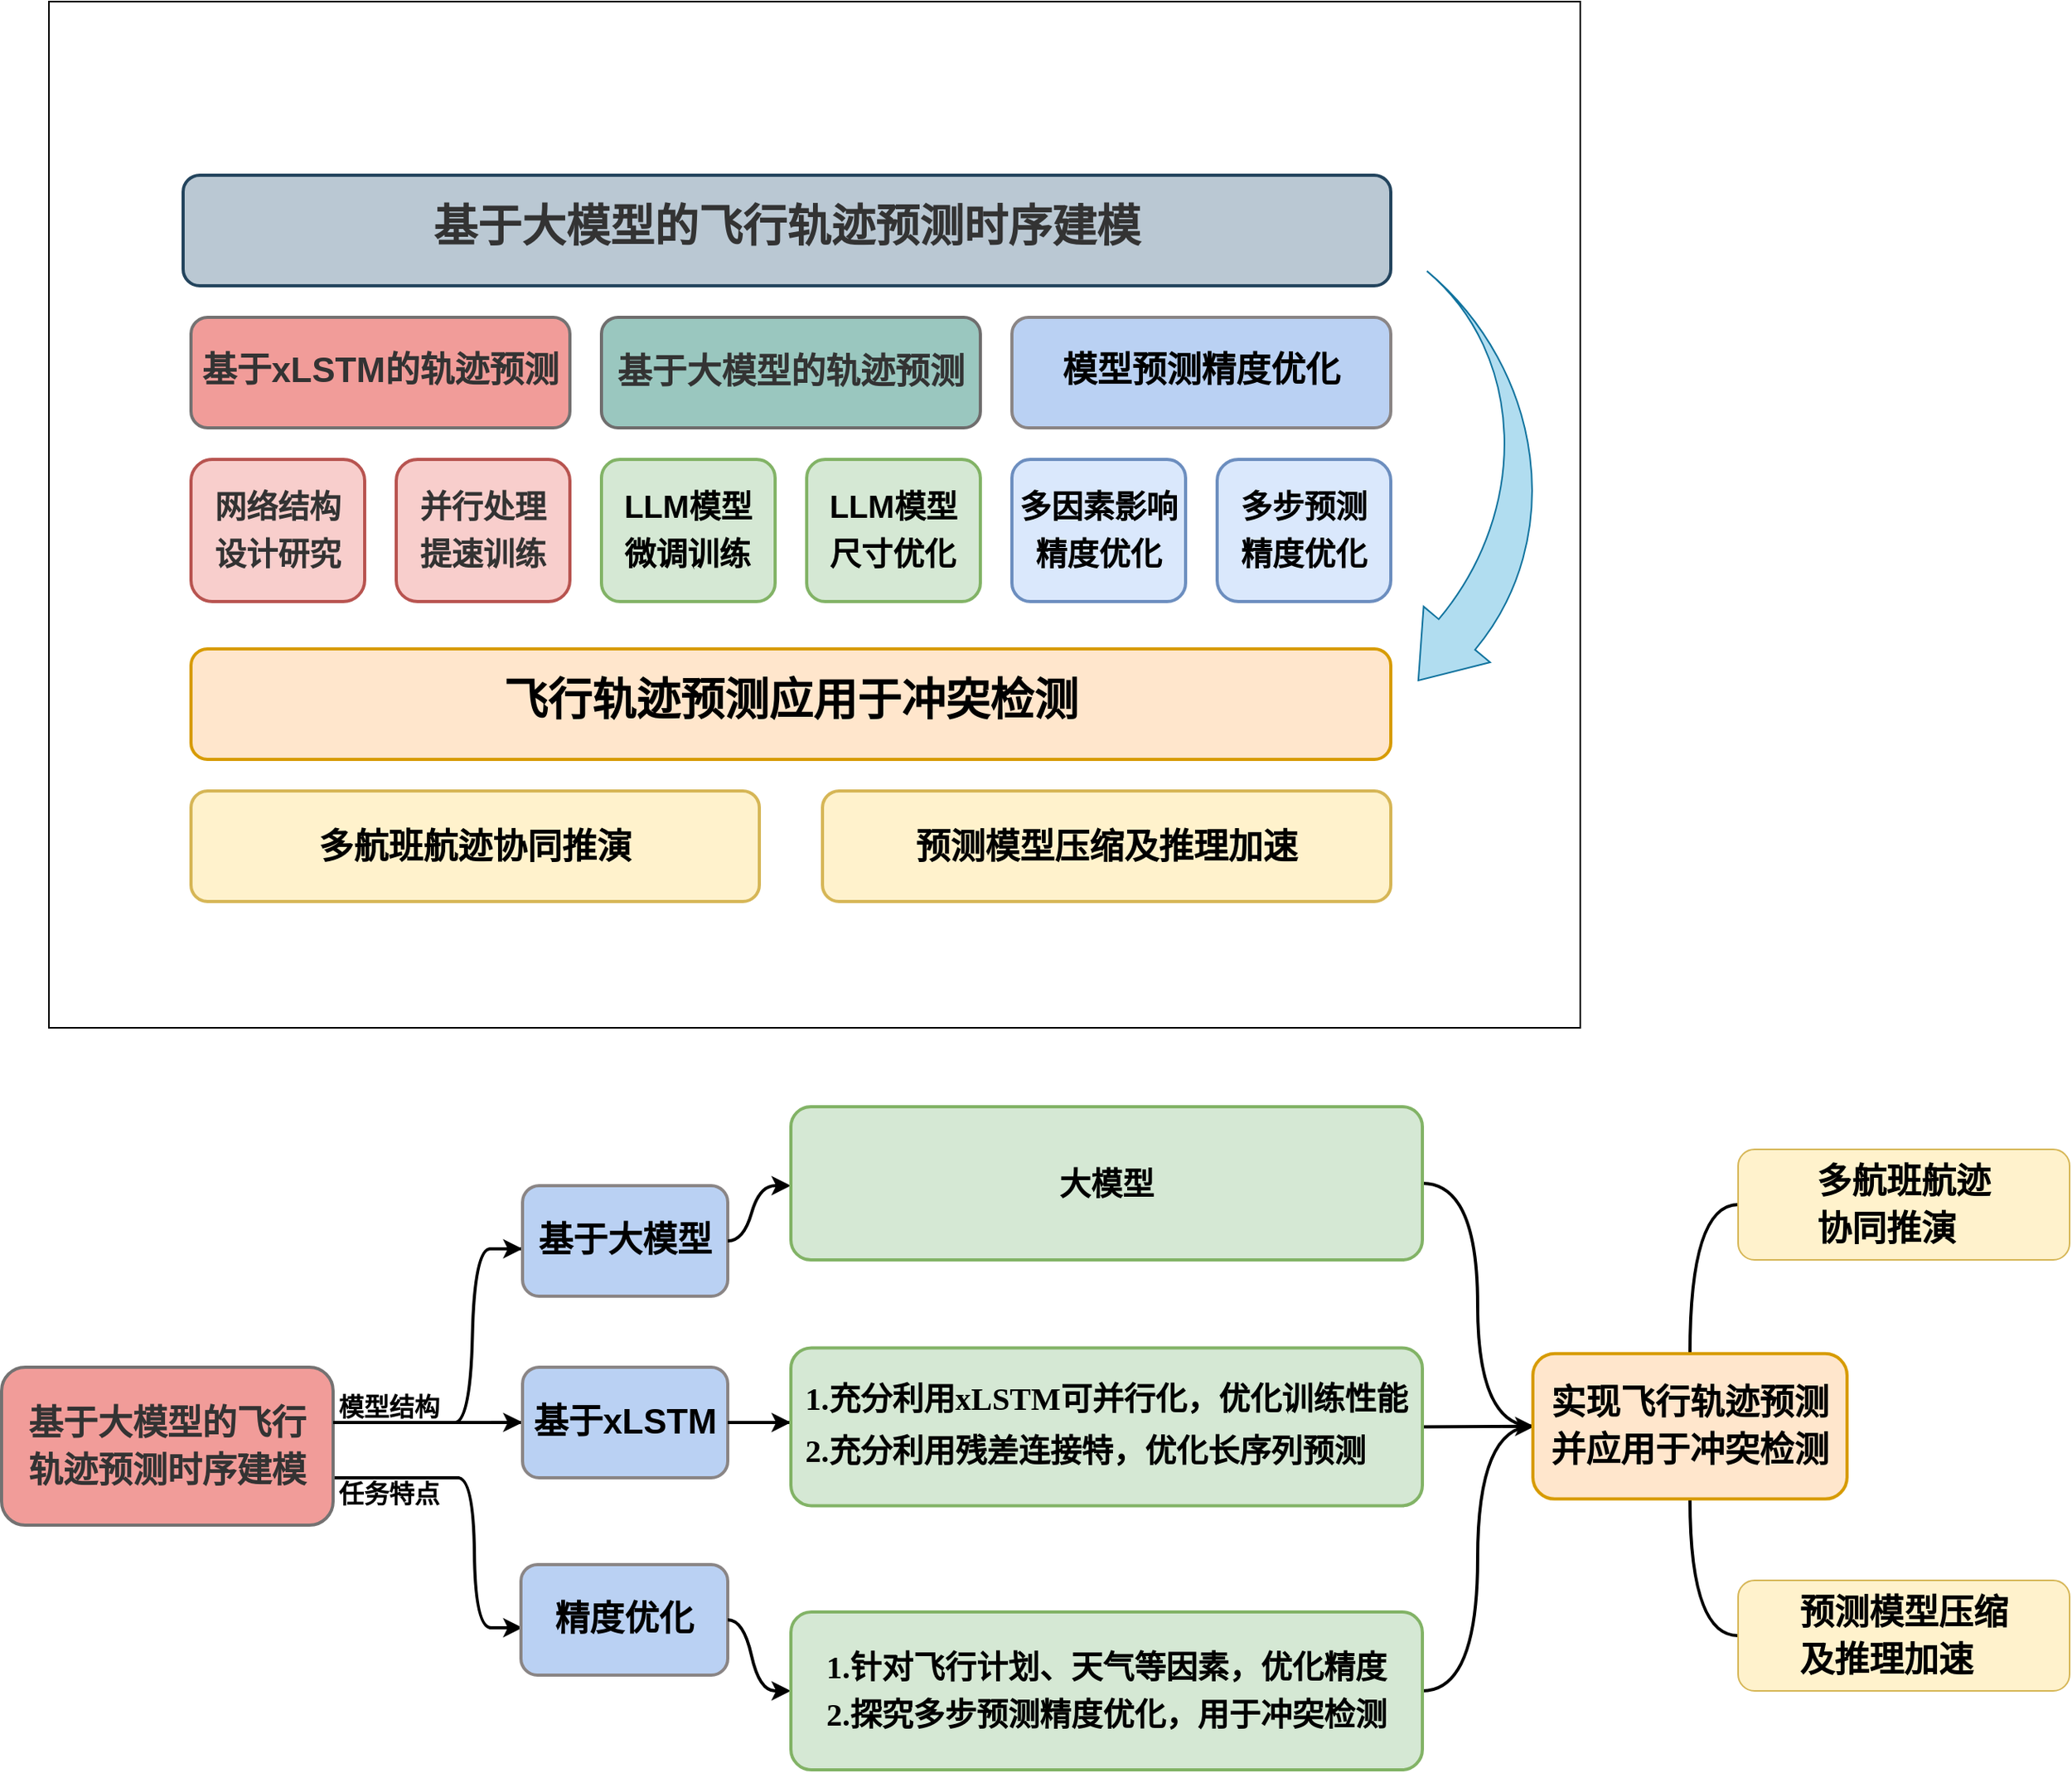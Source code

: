<mxfile version="24.3.1" type="github">
  <diagram name="第 1 页" id="Np5g19sTjuQN8XIxTQIX">
    <mxGraphModel dx="144" dy="81" grid="1" gridSize="10" guides="1" tooltips="1" connect="1" arrows="1" fold="1" page="1" pageScale="1" pageWidth="827" pageHeight="1169" math="0" shadow="0">
      <root>
        <mxCell id="0" />
        <mxCell id="1" parent="0" />
        <mxCell id="xO19QTCpFd1LOzRahllu-107" value="" style="endArrow=classic;html=1;rounded=0;fontFamily=Helvetica;fontSize=12;fontColor=default;strokeWidth=2;" edge="1" parent="1">
          <mxGeometry width="50" height="50" relative="1" as="geometry">
            <mxPoint x="961" y="932.53" as="sourcePoint" />
            <mxPoint x="981" y="932.53" as="targetPoint" />
          </mxGeometry>
        </mxCell>
        <mxCell id="xO19QTCpFd1LOzRahllu-100" value="" style="endArrow=classic;html=1;rounded=0;fontFamily=Helvetica;fontSize=12;fontColor=default;strokeWidth=2;" edge="1" parent="1">
          <mxGeometry width="50" height="50" relative="1" as="geometry">
            <mxPoint x="490" y="930" as="sourcePoint" />
            <mxPoint x="510" y="930" as="targetPoint" />
          </mxGeometry>
        </mxCell>
        <mxCell id="xO19QTCpFd1LOzRahllu-99" value="" style="endArrow=classic;html=1;rounded=0;fontFamily=Helvetica;fontSize=12;fontColor=default;strokeWidth=2;" edge="1" parent="1">
          <mxGeometry width="50" height="50" relative="1" as="geometry">
            <mxPoint x="320" y="1060" as="sourcePoint" />
            <mxPoint x="340" y="1060" as="targetPoint" />
          </mxGeometry>
        </mxCell>
        <mxCell id="xO19QTCpFd1LOzRahllu-98" value="" style="endArrow=classic;html=1;rounded=0;fontFamily=Helvetica;fontSize=12;fontColor=default;strokeWidth=2;" edge="1" parent="1">
          <mxGeometry width="50" height="50" relative="1" as="geometry">
            <mxPoint x="320" y="929.93" as="sourcePoint" />
            <mxPoint x="340" y="929.93" as="targetPoint" />
          </mxGeometry>
        </mxCell>
        <mxCell id="xO19QTCpFd1LOzRahllu-97" value="" style="endArrow=classic;html=1;rounded=0;fontFamily=Helvetica;fontSize=12;fontColor=default;strokeWidth=2;" edge="1" parent="1">
          <mxGeometry width="50" height="50" relative="1" as="geometry">
            <mxPoint x="320" y="820" as="sourcePoint" />
            <mxPoint x="340" y="820" as="targetPoint" />
          </mxGeometry>
        </mxCell>
        <mxCell id="xO19QTCpFd1LOzRahllu-75" value="" style="whiteSpace=wrap;html=1;shape=partialRectangle;top=0;left=0;bottom=1;right=0;points=[[0,1],[1,1]];fillColor=none;align=center;verticalAlign=bottom;routingCenterY=0.5;snapToPoint=1;recursiveResize=0;autosize=1;treeFolding=1;treeMoving=1;newEdgeStyle={&quot;edgeStyle&quot;:&quot;entityRelationEdgeStyle&quot;,&quot;startArrow&quot;:&quot;none&quot;,&quot;endArrow&quot;:&quot;none&quot;,&quot;segment&quot;:10,&quot;curved&quot;:1,&quot;sourcePerimeterSpacing&quot;:0,&quot;targetPerimeterSpacing&quot;:0};strokeWidth=2;" vertex="1" parent="1">
          <mxGeometry x="320" y="1020" width="60" height="40" as="geometry" />
        </mxCell>
        <mxCell id="xO19QTCpFd1LOzRahllu-78" value="" style="line;strokeWidth=2;html=1;perimeter=backbonePerimeter;points=[];outlineConnect=0;" vertex="1" parent="1">
          <mxGeometry x="220" y="960" width="80" height="10" as="geometry" />
        </mxCell>
        <mxCell id="xO19QTCpFd1LOzRahllu-28" value="" style="verticalLabelPosition=bottom;verticalAlign=top;html=1;shape=mxgraph.basic.rect;fillColor2=none;strokeWidth=1;size=20;indent=5;" vertex="1" parent="1">
          <mxGeometry x="40" y="30" width="970" height="650" as="geometry" />
        </mxCell>
        <mxCell id="xO19QTCpFd1LOzRahllu-1" value="&lt;div style=&quot;font-size: medium; text-align: start;&quot; data-hash=&quot;a9165d3e51a215f3cddf8d5b3a274f44&quot; data-version=&quot;3.0.0&quot;&gt;&lt;/div&gt;&lt;div style=&quot;text-align: start;&quot; class=&quot;document&quot;&gt;&lt;div style=&quot;&quot; class=&quot;section&quot;&gt;&lt;p style=&quot;margin: 0pt; text-align: justify; line-height: 22pt;&quot; class=&quot;paragraph text-align-type-justify&quot;&gt;&lt;span style=&quot;font-weight: bold; color: rgb(51, 51, 51); letter-spacing: 0pt; vertical-align: baseline;&quot; data-font-family=&quot;宋体&quot;&gt;&lt;font face=&quot;Helvetica&quot; style=&quot;font-size: 28px;&quot;&gt;基于大模型的飞行轨迹预测时序建模&lt;/font&gt;&lt;/span&gt;&lt;/p&gt;&lt;/div&gt;&lt;/div&gt;" style="rounded=1;whiteSpace=wrap;html=1;fillColor=#bac8d3;strokeColor=#23445d;strokeWidth=2;" vertex="1" parent="1">
          <mxGeometry x="125" y="140" width="765" height="70" as="geometry" />
        </mxCell>
        <mxCell id="xO19QTCpFd1LOzRahllu-2" value="&lt;div style=&quot;font-size: medium; text-align: start;&quot; data-hash=&quot;c56bc3a6468e6ee02840d39db7b181fa&quot; data-version=&quot;3.0.0&quot;&gt;&lt;/div&gt;&lt;div style=&quot;text-align: start;&quot; class=&quot;document&quot;&gt;&lt;div style=&quot;&quot; class=&quot;section&quot;&gt;&lt;p style=&quot;margin: 0pt; text-align: justify; line-height: 22pt;&quot; class=&quot;paragraph text-align-type-justify&quot;&gt;&lt;span style=&quot;font-weight: bold; color: rgb(51, 51, 51); background-image: initial; background-position: initial; background-size: initial; background-repeat: initial; background-attachment: initial; background-origin: initial; background-clip: initial; letter-spacing: 0pt; vertical-align: baseline;&quot; data-font-family=&quot;宋体&quot;&gt;&lt;font style=&quot;font-size: 22px;&quot;&gt;基于xLSTM的轨迹预测&lt;/font&gt;&lt;/span&gt;&lt;/p&gt;&lt;/div&gt;&lt;/div&gt;" style="rounded=1;whiteSpace=wrap;html=1;fillColor=#f19c99;strokeColor=#747272;strokeWidth=2;" vertex="1" parent="1">
          <mxGeometry x="130" y="230" width="240" height="70" as="geometry" />
        </mxCell>
        <mxCell id="xO19QTCpFd1LOzRahllu-3" value="&lt;span style=&quot;color: rgb(51, 51, 51); font-weight: 700; text-align: justify;&quot;&gt;&lt;font face=&quot;Helvetica&quot; style=&quot;font-size: 22px;&quot;&gt;基于大模型的轨迹预测&lt;/font&gt;&lt;/span&gt;" style="rounded=1;whiteSpace=wrap;html=1;fillColor=#9ac7bf;strokeColor=#6f6d6d;strokeWidth=2;" vertex="1" parent="1">
          <mxGeometry x="390" y="230" width="240" height="70" as="geometry" />
        </mxCell>
        <mxCell id="xO19QTCpFd1LOzRahllu-4" value="&lt;div style=&quot;font-size: medium; text-align: start;&quot; data-hash=&quot;b2df4ce89868642a61a8cfd2494da5e4&quot; data-version=&quot;3.0.0&quot;&gt;&lt;/div&gt;&lt;div style=&quot;text-align: start;&quot; class=&quot;document&quot;&gt;&lt;div style=&quot;&quot; class=&quot;section&quot;&gt;&lt;p style=&quot;margin: 0pt; text-align: justify; line-height: 22pt;&quot; class=&quot;paragraph text-align-type-justify&quot;&gt;&lt;font face=&quot;Helvetica&quot; size=&quot;1&quot; style=&quot;&quot;&gt;&lt;b style=&quot;font-size: 22px;&quot;&gt;模型预测精度优化&lt;/b&gt;&lt;/font&gt;&lt;/p&gt;&lt;/div&gt;&lt;/div&gt;" style="rounded=1;whiteSpace=wrap;html=1;fillColor=#bad1f3;strokeColor=#8a8585;strokeWidth=2;" vertex="1" parent="1">
          <mxGeometry x="650" y="230" width="240" height="70" as="geometry" />
        </mxCell>
        <mxCell id="xO19QTCpFd1LOzRahllu-5" value="&lt;div style=&quot;font-size: medium; text-align: start;&quot; data-hash=&quot;c56bc3a6468e6ee02840d39db7b181fa&quot; data-version=&quot;3.0.0&quot;&gt;&lt;/div&gt;&lt;div style=&quot;font-size: 20px; text-align: start;&quot; class=&quot;document&quot;&gt;&lt;div class=&quot;section&quot;&gt;&lt;p style=&quot;margin: 0pt; text-align: justify; line-height: 22pt;&quot; class=&quot;paragraph text-align-type-justify&quot;&gt;&lt;font style=&quot;font-size: 20px;&quot; color=&quot;#333333&quot;&gt;&lt;b style=&quot;&quot;&gt;网络结构&lt;/b&gt;&lt;/font&gt;&lt;/p&gt;&lt;p style=&quot;margin: 0pt; text-align: justify; line-height: 22pt;&quot; class=&quot;paragraph text-align-type-justify&quot;&gt;&lt;font style=&quot;font-size: 20px;&quot; color=&quot;#333333&quot;&gt;&lt;b style=&quot;&quot;&gt;设计研究&lt;/b&gt;&lt;/font&gt;&lt;/p&gt;&lt;/div&gt;&lt;/div&gt;" style="rounded=1;whiteSpace=wrap;html=1;fillColor=#f8cecc;strokeColor=#b85450;strokeWidth=2;" vertex="1" parent="1">
          <mxGeometry x="130" y="320" width="110" height="90" as="geometry" />
        </mxCell>
        <mxCell id="xO19QTCpFd1LOzRahllu-6" value="&lt;div style=&quot;font-size: medium; text-align: start;&quot; data-hash=&quot;c56bc3a6468e6ee02840d39db7b181fa&quot; data-version=&quot;3.0.0&quot;&gt;&lt;/div&gt;&lt;div style=&quot;font-size: 20px; text-align: start;&quot; class=&quot;document&quot;&gt;&lt;div class=&quot;section&quot;&gt;&lt;p style=&quot;margin: 0pt; text-align: justify; line-height: 22pt;&quot; class=&quot;paragraph text-align-type-justify&quot;&gt;&lt;font face=&quot;Helvetica&quot; style=&quot;font-size: 20px;&quot; color=&quot;#333333&quot;&gt;&lt;b&gt;并行处理&lt;/b&gt;&lt;/font&gt;&lt;/p&gt;&lt;p style=&quot;margin: 0pt; text-align: justify; line-height: 22pt;&quot; class=&quot;paragraph text-align-type-justify&quot;&gt;&lt;font face=&quot;SToi98pj-6JytsnSYJ_N&quot; style=&quot;font-size: 20px;&quot; color=&quot;#333333&quot;&gt;&lt;b&gt;提速训练&lt;/b&gt;&lt;/font&gt;&lt;/p&gt;&lt;/div&gt;&lt;/div&gt;" style="rounded=1;whiteSpace=wrap;html=1;fillColor=#f8cecc;strokeColor=#b85450;strokeWidth=2;" vertex="1" parent="1">
          <mxGeometry x="260" y="320" width="110" height="90" as="geometry" />
        </mxCell>
        <mxCell id="xO19QTCpFd1LOzRahllu-9" value="" style="html=1;shadow=0;dashed=0;align=center;verticalAlign=middle;shape=mxgraph.arrows2.jumpInArrow;dy=15;dx=38;arrowHead=55;rotation=130;fillColor=#b1ddf0;strokeColor=#10739e;" vertex="1" parent="1">
          <mxGeometry x="819.62" y="244.17" width="202.13" height="190" as="geometry" />
        </mxCell>
        <mxCell id="xO19QTCpFd1LOzRahllu-10" value="&lt;div style=&quot;font-size: medium; text-align: start;&quot; data-hash=&quot;b2df4ce89868642a61a8cfd2494da5e4&quot; data-version=&quot;3.0.0&quot;&gt;&lt;/div&gt;&lt;div style=&quot;font-size: 20px;&quot; class=&quot;document&quot;&gt;&lt;div class=&quot;section&quot;&gt;&lt;p style=&quot;margin: 0pt; line-height: 22pt;&quot; class=&quot;paragraph text-align-type-justify&quot;&gt;&lt;span style=&quot;font-weight: bold; letter-spacing: 0pt; vertical-align: baseline;&quot; data-font-family=&quot;宋体&quot;&gt;&lt;font face=&quot;Helvetica&quot;&gt;多因素影响&lt;/font&gt;&lt;/span&gt;&lt;/p&gt;&lt;p style=&quot;margin: 0pt; line-height: 22pt;&quot; class=&quot;paragraph text-align-type-justify&quot;&gt;&lt;span style=&quot;font-weight: bold; letter-spacing: 0pt; vertical-align: baseline;&quot; data-font-family=&quot;宋体&quot;&gt;&lt;font face=&quot;O5q-pthSg16gDHzWch4u&quot;&gt;精度优化&lt;/font&gt;&lt;/span&gt;&lt;/p&gt;&lt;/div&gt;&lt;/div&gt;" style="rounded=1;whiteSpace=wrap;html=1;fillColor=#dae8fc;strokeColor=#6c8ebf;arcSize=13;strokeWidth=2;" vertex="1" parent="1">
          <mxGeometry x="650" y="320" width="110" height="90" as="geometry" />
        </mxCell>
        <mxCell id="xO19QTCpFd1LOzRahllu-11" value="&lt;div style=&quot;font-size: medium; text-align: start;&quot; data-hash=&quot;b2df4ce89868642a61a8cfd2494da5e4&quot; data-version=&quot;3.0.0&quot;&gt;&lt;/div&gt;&lt;div style=&quot;font-size: 20px; text-align: start;&quot; class=&quot;document&quot;&gt;&lt;div class=&quot;section&quot;&gt;&lt;p style=&quot;margin: 0pt; text-align: justify; line-height: 22pt;&quot; class=&quot;paragraph text-align-type-justify&quot;&gt;&lt;span style=&quot;font-weight: bold; letter-spacing: 0pt; vertical-align: baseline;&quot; data-font-family=&quot;宋体&quot;&gt;&lt;font face=&quot;Helvetica&quot;&gt;多步预测&lt;/font&gt;&lt;/span&gt;&lt;/p&gt;&lt;p style=&quot;margin: 0pt; text-align: justify; line-height: 22pt;&quot; class=&quot;paragraph text-align-type-justify&quot;&gt;&lt;span style=&quot;font-weight: bold; letter-spacing: 0pt; vertical-align: baseline;&quot; data-font-family=&quot;宋体&quot;&gt;&lt;font face=&quot;kUmTdNsi9rmfuhgEpXOJ&quot;&gt;精度优化&lt;/font&gt;&lt;/span&gt;&lt;/p&gt;&lt;/div&gt;&lt;/div&gt;" style="rounded=1;whiteSpace=wrap;html=1;fillColor=#dae8fc;strokeColor=#6c8ebf;strokeWidth=2;" vertex="1" parent="1">
          <mxGeometry x="780" y="320" width="110" height="90" as="geometry" />
        </mxCell>
        <mxCell id="xO19QTCpFd1LOzRahllu-13" value="&lt;div style=&quot;font-size: medium; text-align: start;&quot; data-hash=&quot;b2df4ce89868642a61a8cfd2494da5e4&quot; data-version=&quot;3.0.0&quot;&gt;&lt;/div&gt;&lt;div style=&quot;text-align: start;&quot; class=&quot;document&quot;&gt;&lt;div style=&quot;&quot; class=&quot;section&quot;&gt;&lt;p style=&quot;margin: 0pt; text-align: justify; line-height: 22pt;&quot; class=&quot;paragraph text-align-type-justify&quot;&gt;&lt;span style=&quot;font-weight: bold; letter-spacing: 0pt; vertical-align: baseline;&quot; data-font-family=&quot;宋体&quot;&gt;&lt;font face=&quot;Helvetica&quot; style=&quot;font-size: 28px;&quot;&gt;飞行轨迹预测应用于冲突检测&lt;/font&gt;&lt;/span&gt;&lt;/p&gt;&lt;/div&gt;&lt;/div&gt;" style="rounded=1;whiteSpace=wrap;html=1;fillColor=#ffe6cc;strokeColor=#d79b00;strokeWidth=2;" vertex="1" parent="1">
          <mxGeometry x="130" y="440" width="760" height="70" as="geometry" />
        </mxCell>
        <mxCell id="xO19QTCpFd1LOzRahllu-18" value="&lt;div style=&quot;font-size: medium; text-align: start;&quot; data-hash=&quot;b2df4ce89868642a61a8cfd2494da5e4&quot; data-version=&quot;3.0.0&quot;&gt;&lt;/div&gt;&lt;div style=&quot;font-size: 20px; text-align: start;&quot; class=&quot;document&quot;&gt;&lt;div class=&quot;section&quot;&gt;&lt;p style=&quot;margin: 0pt; text-align: justify; line-height: 22pt;&quot; class=&quot;paragraph text-align-type-justify&quot;&gt;&lt;font face=&quot;Helvetica&quot; style=&quot;font-size: 20px;&quot;&gt;&lt;b style=&quot;&quot;&gt;LLM模型&lt;/b&gt;&lt;/font&gt;&lt;/p&gt;&lt;p style=&quot;margin: 0pt; text-align: justify; line-height: 22pt;&quot; class=&quot;paragraph text-align-type-justify&quot;&gt;&lt;font face=&quot;FQimto6IfgXJe3SfM8h_&quot; style=&quot;font-size: 20px;&quot;&gt;&lt;b style=&quot;&quot;&gt;微调训练&lt;/b&gt;&lt;/font&gt;&lt;/p&gt;&lt;/div&gt;&lt;/div&gt;" style="rounded=1;whiteSpace=wrap;html=1;fillColor=#d5e8d4;strokeColor=#82b366;arcSize=13;strokeWidth=2;" vertex="1" parent="1">
          <mxGeometry x="390" y="320" width="110" height="90" as="geometry" />
        </mxCell>
        <mxCell id="xO19QTCpFd1LOzRahllu-22" value="&lt;div style=&quot;font-size: medium; text-align: start;&quot; data-hash=&quot;b2df4ce89868642a61a8cfd2494da5e4&quot; data-version=&quot;3.0.0&quot;&gt;&lt;/div&gt;&lt;div style=&quot;font-size: 20px; text-align: start;&quot; class=&quot;document&quot;&gt;&lt;div class=&quot;section&quot;&gt;&lt;p style=&quot;margin: 0pt; text-align: justify; line-height: 22pt;&quot; class=&quot;paragraph text-align-type-justify&quot;&gt;&lt;b style=&quot;&quot;&gt;&lt;font face=&quot;Helvetica&quot;&gt;LLM模型&lt;/font&gt;&lt;/b&gt;&lt;/p&gt;&lt;p style=&quot;margin: 0pt; text-align: justify; line-height: 22pt;&quot; class=&quot;paragraph text-align-type-justify&quot;&gt;&lt;b style=&quot;&quot;&gt;&lt;font face=&quot;P3yO4mVsA-77o27XXPw2&quot;&gt;尺寸优化&lt;/font&gt;&lt;/b&gt;&lt;/p&gt;&lt;/div&gt;&lt;/div&gt;" style="rounded=1;whiteSpace=wrap;html=1;fillColor=#d5e8d4;strokeColor=#82b366;arcSize=13;strokeWidth=2;" vertex="1" parent="1">
          <mxGeometry x="520" y="320" width="110" height="90" as="geometry" />
        </mxCell>
        <mxCell id="xO19QTCpFd1LOzRahllu-24" value="&lt;div style=&quot;font-size: medium; text-align: start;&quot; data-hash=&quot;b2df4ce89868642a61a8cfd2494da5e4&quot; data-version=&quot;3.0.0&quot;&gt;&lt;/div&gt;&lt;div style=&quot;text-align: start;&quot; class=&quot;document&quot;&gt;&lt;div style=&quot;font-size: 22px;&quot; class=&quot;section&quot;&gt;&lt;p style=&quot;margin: 0pt; text-align: justify; line-height: 22pt;&quot; class=&quot;paragraph text-align-type-justify&quot;&gt;&lt;font face=&quot;Helvetica&quot;&gt;&lt;span style=&quot;font-weight: bold; letter-spacing: 0pt; vertical-align: baseline;&quot; data-font-family=&quot;宋体&quot;&gt;&lt;font style=&quot;font-size: 22px;&quot;&gt;多航班航迹&lt;/font&gt;&lt;/span&gt;&lt;span style=&quot;background-color: initial; font-weight: bold; letter-spacing: 0pt;&quot;&gt;协同推演&lt;/span&gt;&lt;/font&gt;&lt;/p&gt;&lt;/div&gt;&lt;/div&gt;" style="rounded=1;whiteSpace=wrap;html=1;fillColor=#fff2cc;strokeColor=#d6b656;strokeWidth=2;" vertex="1" parent="1">
          <mxGeometry x="130" y="530" width="360" height="70" as="geometry" />
        </mxCell>
        <mxCell id="xO19QTCpFd1LOzRahllu-26" value="&lt;div style=&quot;font-size: medium; text-align: start;&quot; data-hash=&quot;b2df4ce89868642a61a8cfd2494da5e4&quot; data-version=&quot;3.0.0&quot;&gt;&lt;/div&gt;&lt;div style=&quot;text-align: start;&quot; class=&quot;document&quot;&gt;&lt;div style=&quot;font-size: 22px;&quot; class=&quot;section&quot;&gt;&lt;p style=&quot;margin: 0pt; text-align: justify; line-height: 22pt;&quot; class=&quot;paragraph text-align-type-justify&quot;&gt;&lt;font style=&quot;font-size: 22px;&quot;&gt;&lt;b style=&quot;&quot;&gt;预测模型压缩&lt;/b&gt;&lt;/font&gt;&lt;b style=&quot;background-color: initial;&quot;&gt;及推理加速&lt;/b&gt;&lt;/p&gt;&lt;/div&gt;&lt;/div&gt;" style="rounded=1;whiteSpace=wrap;html=1;fillColor=#fff2cc;strokeColor=#d6b656;strokeWidth=2;" vertex="1" parent="1">
          <mxGeometry x="530" y="530" width="360" height="70" as="geometry" />
        </mxCell>
        <mxCell id="xO19QTCpFd1LOzRahllu-91" style="edgeStyle=orthogonalEdgeStyle;rounded=0;orthogonalLoop=1;jettySize=auto;html=1;exitX=1;exitY=0.5;exitDx=0;exitDy=0;entryX=0;entryY=0.5;entryDx=0;entryDy=0;fontFamily=Helvetica;fontSize=12;fontColor=default;curved=1;strokeWidth=2;endArrow=none;endFill=0;" edge="1" parent="1" source="xO19QTCpFd1LOzRahllu-48" target="xO19QTCpFd1LOzRahllu-53">
          <mxGeometry relative="1" as="geometry" />
        </mxCell>
        <mxCell id="xO19QTCpFd1LOzRahllu-92" style="edgeStyle=orthogonalEdgeStyle;rounded=0;orthogonalLoop=1;jettySize=auto;html=1;exitX=1;exitY=0.5;exitDx=0;exitDy=0;entryX=0;entryY=0.5;entryDx=0;entryDy=0;fontFamily=Helvetica;fontSize=12;fontColor=default;curved=1;endArrow=none;endFill=0;strokeWidth=2;" edge="1" parent="1" source="xO19QTCpFd1LOzRahllu-51" target="xO19QTCpFd1LOzRahllu-53">
          <mxGeometry relative="1" as="geometry" />
        </mxCell>
        <mxCell id="xO19QTCpFd1LOzRahllu-93" style="edgeStyle=orthogonalEdgeStyle;rounded=0;orthogonalLoop=1;jettySize=auto;html=1;exitX=1;exitY=0.5;exitDx=0;exitDy=0;entryX=0;entryY=0.5;entryDx=0;entryDy=0;fontFamily=Helvetica;fontSize=12;fontColor=default;curved=1;strokeWidth=2;endArrow=none;endFill=0;" edge="1" parent="1" source="xO19QTCpFd1LOzRahllu-52" target="xO19QTCpFd1LOzRahllu-53">
          <mxGeometry relative="1" as="geometry" />
        </mxCell>
        <mxCell id="xO19QTCpFd1LOzRahllu-94" style="edgeStyle=orthogonalEdgeStyle;rounded=0;orthogonalLoop=1;jettySize=auto;html=1;exitX=0.5;exitY=0;exitDx=0;exitDy=0;entryX=0;entryY=0.5;entryDx=0;entryDy=0;fontFamily=Helvetica;fontSize=12;fontColor=default;curved=1;endArrow=none;endFill=0;strokeWidth=2;" edge="1" parent="1" source="xO19QTCpFd1LOzRahllu-53" target="xO19QTCpFd1LOzRahllu-54">
          <mxGeometry relative="1" as="geometry" />
        </mxCell>
        <mxCell id="xO19QTCpFd1LOzRahllu-95" style="edgeStyle=orthogonalEdgeStyle;rounded=0;orthogonalLoop=1;jettySize=auto;html=1;exitX=0.5;exitY=1;exitDx=0;exitDy=0;entryX=0;entryY=0.5;entryDx=0;entryDy=0;fontFamily=Helvetica;fontSize=12;fontColor=default;curved=1;strokeWidth=2;endArrow=none;endFill=0;" edge="1" parent="1" source="xO19QTCpFd1LOzRahllu-53" target="xO19QTCpFd1LOzRahllu-89">
          <mxGeometry relative="1" as="geometry" />
        </mxCell>
        <mxCell id="xO19QTCpFd1LOzRahllu-53" value="&lt;div style=&quot;font-size: medium; text-align: start;&quot; data-hash=&quot;b2df4ce89868642a61a8cfd2494da5e4&quot; data-version=&quot;3.0.0&quot;&gt;&lt;/div&gt;&lt;div style=&quot;text-align: start; font-size: 22px;&quot; class=&quot;document&quot;&gt;&lt;div style=&quot;&quot; class=&quot;section&quot;&gt;&lt;p style=&quot;margin: 0pt; text-align: justify; line-height: 22pt;&quot; class=&quot;paragraph text-align-type-justify&quot;&gt;&lt;span style=&quot;font-weight: bold; letter-spacing: 0pt; vertical-align: baseline;&quot; data-font-family=&quot;宋体&quot;&gt;&lt;font face=&quot;Helvetica&quot; style=&quot;font-size: 22px;&quot;&gt;实现飞行轨迹预测&lt;/font&gt;&lt;/span&gt;&lt;/p&gt;&lt;p style=&quot;margin: 0pt; text-align: justify; line-height: 22pt;&quot; class=&quot;paragraph text-align-type-justify&quot;&gt;&lt;span style=&quot;font-weight: bold; letter-spacing: 0pt; vertical-align: baseline;&quot; data-font-family=&quot;宋体&quot;&gt;&lt;font face=&quot;BEztwHdYN5v9dBbuW6-Z&quot; style=&quot;font-size: 22px;&quot;&gt;并应用于冲突检测&lt;/font&gt;&lt;/span&gt;&lt;/p&gt;&lt;/div&gt;&lt;/div&gt;" style="rounded=1;whiteSpace=wrap;html=1;fillColor=#ffe6cc;strokeColor=#d79b00;strokeWidth=2;" vertex="1" parent="1">
          <mxGeometry x="980" y="886.4" width="199" height="92" as="geometry" />
        </mxCell>
        <mxCell id="xO19QTCpFd1LOzRahllu-54" value="&lt;div style=&quot;font-size: medium; text-align: start;&quot; data-hash=&quot;b2df4ce89868642a61a8cfd2494da5e4&quot; data-version=&quot;3.0.0&quot;&gt;&lt;/div&gt;&lt;div style=&quot;text-align: start;&quot; class=&quot;document&quot;&gt;&lt;div style=&quot;font-size: 22px;&quot; class=&quot;section&quot;&gt;&lt;p style=&quot;margin: 0pt; text-align: justify; line-height: 22pt;&quot; class=&quot;paragraph text-align-type-justify&quot;&gt;&lt;span style=&quot;letter-spacing: 0pt; font-weight: bold; vertical-align: baseline;&quot; data-font-family=&quot;宋体&quot;&gt;多航班航迹&lt;/span&gt;&lt;/p&gt;&lt;p style=&quot;margin: 0pt; text-align: justify; line-height: 22pt;&quot; class=&quot;paragraph text-align-type-justify&quot;&gt;&lt;span style=&quot;letter-spacing: 0pt; background-color: initial; font-weight: bold;&quot;&gt;协同推演&lt;/span&gt;&lt;br&gt;&lt;/p&gt;&lt;/div&gt;&lt;/div&gt;" style="rounded=1;whiteSpace=wrap;html=1;fillColor=#fff2cc;strokeColor=#d6b656;" vertex="1" parent="1">
          <mxGeometry x="1110" y="757" width="210" height="70" as="geometry" />
        </mxCell>
        <mxCell id="xO19QTCpFd1LOzRahllu-56" value="" style="whiteSpace=wrap;html=1;shape=partialRectangle;top=0;left=0;bottom=1;right=0;points=[[0,1],[1,1]];fillColor=none;align=center;verticalAlign=bottom;routingCenterY=0.5;snapToPoint=1;recursiveResize=0;autosize=1;treeFolding=1;treeMoving=1;newEdgeStyle={&quot;edgeStyle&quot;:&quot;entityRelationEdgeStyle&quot;,&quot;startArrow&quot;:&quot;none&quot;,&quot;endArrow&quot;:&quot;none&quot;,&quot;segment&quot;:10,&quot;curved&quot;:1,&quot;sourcePerimeterSpacing&quot;:0,&quot;targetPerimeterSpacing&quot;:0};strokeWidth=2;" vertex="1" parent="1">
          <mxGeometry x="320" y="780" width="20" height="40" as="geometry" />
        </mxCell>
        <mxCell id="xO19QTCpFd1LOzRahllu-57" value="" style="edgeStyle=entityRelationEdgeStyle;startArrow=none;endArrow=none;segment=10;curved=1;sourcePerimeterSpacing=0;targetPerimeterSpacing=0;rounded=0;strokeWidth=2;" edge="1" parent="1">
          <mxGeometry relative="1" as="geometry">
            <mxPoint x="297" y="930" as="sourcePoint" />
            <mxPoint x="319.5" y="820" as="targetPoint" />
            <Array as="points">
              <mxPoint x="274.3" y="920" />
              <mxPoint x="294.3" y="930" />
              <mxPoint x="374.3" y="920" />
            </Array>
          </mxGeometry>
        </mxCell>
        <mxCell id="xO19QTCpFd1LOzRahllu-33" value="&lt;div style=&quot;font-size: medium; text-align: start;&quot; data-hash=&quot;c56bc3a6468e6ee02840d39db7b181fa&quot; data-version=&quot;3.0.0&quot;&gt;&lt;/div&gt;&lt;div style=&quot;text-align: start; font-size: 22px;&quot; class=&quot;document&quot;&gt;&lt;div style=&quot;&quot; class=&quot;section&quot;&gt;&lt;p style=&quot;margin: 0pt; text-align: justify; line-height: 22pt;&quot; class=&quot;paragraph text-align-type-justify&quot;&gt;&lt;font face=&quot;Helvetica&quot;&gt;&lt;span style=&quot;color: rgb(51, 51, 51); font-weight: 700;&quot;&gt;&lt;font style=&quot;font-size: 22px;&quot;&gt;基于大模型的&lt;/font&gt;&lt;/span&gt;&lt;span style=&quot;color: rgb(51, 51, 51); font-weight: 700; background-color: initial;&quot;&gt;飞行&lt;/span&gt;&lt;/font&gt;&lt;/p&gt;&lt;p style=&quot;margin: 0pt; text-align: justify; line-height: 22pt;&quot; class=&quot;paragraph text-align-type-justify&quot;&gt;&lt;span style=&quot;color: rgb(51, 51, 51); font-weight: 700; background-color: initial;&quot;&gt;&lt;font face=&quot;OUHlN6CclqC0Xhy8z6zJ&quot;&gt;轨迹预测时序建模&lt;/font&gt;&lt;/span&gt;&lt;/p&gt;&lt;/div&gt;&lt;/div&gt;" style="rounded=1;whiteSpace=wrap;html=1;fillColor=#f19c99;strokeColor=#747272;strokeWidth=2;" vertex="1" parent="1">
          <mxGeometry x="10" y="895" width="210" height="100" as="geometry" />
        </mxCell>
        <mxCell id="xO19QTCpFd1LOzRahllu-36" value="&lt;span style=&quot;font-size: 22px;&quot;&gt;&lt;b style=&quot;&quot;&gt;&lt;font face=&quot;Helvetica&quot;&gt;精度优化&lt;/font&gt;&lt;/b&gt;&lt;/span&gt;" style="rounded=1;whiteSpace=wrap;html=1;fillColor=#bad1f3;strokeColor=#8a8585;strokeWidth=2;" vertex="1" parent="1">
          <mxGeometry x="339" y="1020" width="131" height="70" as="geometry" />
        </mxCell>
        <mxCell id="xO19QTCpFd1LOzRahllu-34" value="&lt;pre&gt;&lt;span style=&quot;font-size: 22px;&quot;&gt;&lt;font style=&quot;&quot; face=&quot;Helvetica&quot;&gt;&lt;b&gt;基于大模型&lt;/b&gt;&lt;/font&gt;&lt;/span&gt;&lt;/pre&gt;" style="rounded=1;whiteSpace=wrap;html=1;fillColor=#bad1f3;strokeColor=#8a8585;strokeWidth=2;" vertex="1" parent="1">
          <mxGeometry x="340" y="780" width="130" height="70" as="geometry" />
        </mxCell>
        <mxCell id="xO19QTCpFd1LOzRahllu-74" value="" style="line;strokeWidth=2;html=1;perimeter=backbonePerimeter;points=[];outlineConnect=0;" vertex="1" parent="1">
          <mxGeometry x="220" y="925" width="160" height="10" as="geometry" />
        </mxCell>
        <mxCell id="xO19QTCpFd1LOzRahllu-76" value="" style="edgeStyle=entityRelationEdgeStyle;startArrow=none;endArrow=none;segment=10;curved=1;sourcePerimeterSpacing=0;targetPerimeterSpacing=0;rounded=0;strokeWidth=2;entryX=0;entryY=1;entryDx=0;entryDy=0;" edge="1" target="xO19QTCpFd1LOzRahllu-75" parent="1">
          <mxGeometry relative="1" as="geometry">
            <mxPoint x="299" y="965" as="sourcePoint" />
            <mxPoint x="339.092" y="1044.966" as="targetPoint" />
            <Array as="points">
              <mxPoint x="309" y="975" />
              <mxPoint x="259" y="955" />
              <mxPoint x="269" y="1075" />
              <mxPoint x="269" y="1045" />
            </Array>
          </mxGeometry>
        </mxCell>
        <mxCell id="xO19QTCpFd1LOzRahllu-35" value="&lt;b style=&quot;font-size: 22px;&quot;&gt;&lt;font face=&quot;Helvetica&quot;&gt;基于xLSTM&lt;/font&gt;&lt;/b&gt;" style="rounded=1;whiteSpace=wrap;html=1;fillColor=#bad1f3;strokeColor=#8a8585;strokeWidth=2;" vertex="1" parent="1">
          <mxGeometry x="340" y="895" width="130" height="70" as="geometry" />
        </mxCell>
        <mxCell id="xO19QTCpFd1LOzRahllu-79" value="&lt;b&gt;&lt;font style=&quot;font-size: 16px;&quot;&gt;模型结构&lt;/font&gt;&lt;/b&gt;" style="text;html=1;align=center;verticalAlign=middle;resizable=0;points=[];autosize=1;strokeColor=none;fillColor=none;" vertex="1" parent="1">
          <mxGeometry x="210" y="905" width="90" height="30" as="geometry" />
        </mxCell>
        <mxCell id="xO19QTCpFd1LOzRahllu-80" value="&lt;b&gt;&lt;font style=&quot;font-size: 16px;&quot;&gt;任务特点&lt;/font&gt;&lt;/b&gt;" style="text;html=1;align=center;verticalAlign=middle;resizable=0;points=[];autosize=1;strokeColor=none;fillColor=none;" vertex="1" parent="1">
          <mxGeometry x="210" y="960" width="90" height="30" as="geometry" />
        </mxCell>
        <mxCell id="xO19QTCpFd1LOzRahllu-83" value="" style="edgeStyle=entityRelationEdgeStyle;startArrow=none;endArrow=none;segment=10;curved=1;sourcePerimeterSpacing=0;targetPerimeterSpacing=0;rounded=0;fontFamily=Helvetica;fontSize=12;fontColor=default;exitX=1;exitY=0.5;exitDx=0;exitDy=0;strokeWidth=2;" edge="1" parent="1" source="xO19QTCpFd1LOzRahllu-34">
          <mxGeometry relative="1" as="geometry">
            <mxPoint x="495" y="803" as="sourcePoint" />
            <mxPoint x="500" y="780" as="targetPoint" />
          </mxGeometry>
        </mxCell>
        <mxCell id="xO19QTCpFd1LOzRahllu-85" value="" style="edgeStyle=entityRelationEdgeStyle;startArrow=none;endArrow=none;segment=10;curved=1;sourcePerimeterSpacing=0;targetPerimeterSpacing=0;rounded=0;fontFamily=Helvetica;fontSize=12;fontColor=default;entryX=-0.002;entryY=0.473;entryDx=0;entryDy=0;exitX=1;exitY=0.5;exitDx=0;exitDy=0;entryPerimeter=0;strokeWidth=2;" edge="1" target="xO19QTCpFd1LOzRahllu-48" parent="1" source="xO19QTCpFd1LOzRahllu-35">
          <mxGeometry relative="1" as="geometry">
            <mxPoint x="495" y="930" as="sourcePoint" />
            <mxPoint x="555" y="920" as="targetPoint" />
            <Array as="points">
              <mxPoint x="505" y="920" />
              <mxPoint x="505" y="920" />
            </Array>
          </mxGeometry>
        </mxCell>
        <mxCell id="xO19QTCpFd1LOzRahllu-87" value="" style="edgeStyle=entityRelationEdgeStyle;startArrow=none;endArrow=none;segment=10;curved=1;sourcePerimeterSpacing=0;targetPerimeterSpacing=0;rounded=0;fontFamily=Helvetica;fontSize=12;fontColor=default;exitX=1;exitY=0.5;exitDx=0;exitDy=0;strokeWidth=2;" edge="1" parent="1" source="xO19QTCpFd1LOzRahllu-36">
          <mxGeometry relative="1" as="geometry">
            <mxPoint x="250" y="1130" as="sourcePoint" />
            <mxPoint x="500" y="1100" as="targetPoint" />
          </mxGeometry>
        </mxCell>
        <mxCell id="xO19QTCpFd1LOzRahllu-89" value="&lt;div style=&quot;font-size: medium; text-align: start;&quot; data-hash=&quot;b2df4ce89868642a61a8cfd2494da5e4&quot; data-version=&quot;3.0.0&quot;&gt;&lt;/div&gt;&lt;div style=&quot;text-align: start;&quot; class=&quot;document&quot;&gt;&lt;div style=&quot;font-size: 22px;&quot; class=&quot;section&quot;&gt;&lt;p style=&quot;margin: 0pt; text-align: justify; line-height: 22pt;&quot; class=&quot;paragraph text-align-type-justify&quot;&gt;&lt;font style=&quot;font-size: 22px;&quot; face=&quot;宋体&quot;&gt;&lt;span style=&quot;&quot;&gt;&lt;b&gt;预测模型压缩&lt;/b&gt;&lt;/span&gt;&lt;/font&gt;&lt;/p&gt;&lt;p style=&quot;margin: 0pt; text-align: justify; line-height: 22pt;&quot; class=&quot;paragraph text-align-type-justify&quot;&gt;&lt;b style=&quot;font-family: 宋体; background-color: initial;&quot;&gt;及推理加速&lt;/b&gt;&lt;/p&gt;&lt;/div&gt;&lt;/div&gt;" style="rounded=1;whiteSpace=wrap;html=1;fillColor=#fff2cc;strokeColor=#d6b656;" vertex="1" parent="1">
          <mxGeometry x="1110" y="1030" width="210" height="70" as="geometry" />
        </mxCell>
        <mxCell id="xO19QTCpFd1LOzRahllu-48" value="&lt;div style=&quot;font-size: medium; text-align: start;&quot; data-hash=&quot;b2df4ce89868642a61a8cfd2494da5e4&quot; data-version=&quot;3.0.0&quot;&gt;&lt;/div&gt;&lt;div style=&quot;text-align: start;&quot; class=&quot;document&quot;&gt;&lt;div style=&quot;&quot; class=&quot;section&quot;&gt;&lt;p style=&quot;margin: 0pt; text-align: justify; line-height: 22pt;&quot; class=&quot;paragraph text-align-type-justify&quot;&gt;&lt;font style=&quot;font-size: 20px;&quot; face=&quot;宋体&quot;&gt;&lt;b&gt;1.充分&lt;/b&gt;&lt;/font&gt;&lt;span style=&quot;text-align: start; background-color: initial; font-size: 20px;&quot;&gt;&lt;font face=&quot;宋体&quot;&gt;&lt;b&gt;利用xLSTM可并行化，优化训练性能&lt;/b&gt;&lt;/font&gt;&lt;/span&gt;&lt;/p&gt;&lt;p style=&quot;margin: 0pt; text-align: justify; line-height: 22pt;&quot; class=&quot;paragraph text-align-type-justify&quot;&gt;&lt;font style=&quot;font-size: 20px; background-color: initial;&quot; face=&quot;宋体&quot;&gt;&lt;b&gt;2.充分利用&lt;/b&gt;&lt;/font&gt;&lt;b style=&quot;font-size: 20px; background-color: initial; text-align: start; font-family: 宋体;&quot;&gt;残差连接特，&lt;/b&gt;&lt;b style=&quot;font-size: 20px; background-color: initial; font-family: 宋体;&quot;&gt;优化长序列预测&lt;/b&gt;&lt;br&gt;&lt;/p&gt;&lt;/div&gt;&lt;/div&gt;" style="rounded=1;whiteSpace=wrap;html=1;fillColor=#d5e8d4;strokeColor=#82b366;arcSize=13;strokeWidth=2;" vertex="1" parent="1">
          <mxGeometry x="510" y="882.7" width="400" height="100" as="geometry" />
        </mxCell>
        <mxCell id="xO19QTCpFd1LOzRahllu-102" value="" style="endArrow=classic;html=1;rounded=0;fontFamily=Helvetica;fontSize=12;fontColor=default;strokeWidth=2;" edge="1" parent="1">
          <mxGeometry width="50" height="50" relative="1" as="geometry">
            <mxPoint x="500" y="780" as="sourcePoint" />
            <mxPoint x="510" y="780" as="targetPoint" />
          </mxGeometry>
        </mxCell>
        <mxCell id="xO19QTCpFd1LOzRahllu-51" value="&lt;div style=&quot;font-size: medium; text-align: start;&quot; data-hash=&quot;b2df4ce89868642a61a8cfd2494da5e4&quot; data-version=&quot;3.0.0&quot;&gt;&lt;/div&gt;&lt;div style=&quot;font-size: 20px; text-align: start;&quot; class=&quot;document&quot;&gt;&lt;div class=&quot;section&quot;&gt;&lt;p style=&quot;margin: 0pt; text-align: justify; line-height: 22pt;&quot; class=&quot;paragraph text-align-type-justify&quot;&gt;&lt;font face=&quot;宋体&quot;&gt;&lt;b&gt;大模型&lt;/b&gt;&lt;/font&gt;&lt;/p&gt;&lt;/div&gt;&lt;/div&gt;" style="rounded=1;whiteSpace=wrap;html=1;fillColor=#d5e8d4;strokeColor=#82b366;arcSize=13;strokeWidth=2;" vertex="1" parent="1">
          <mxGeometry x="510" y="730" width="400" height="97" as="geometry" />
        </mxCell>
        <mxCell id="xO19QTCpFd1LOzRahllu-103" value="" style="endArrow=classic;html=1;rounded=0;fontFamily=Helvetica;fontSize=12;fontColor=default;strokeWidth=2;" edge="1" parent="1">
          <mxGeometry width="50" height="50" relative="1" as="geometry">
            <mxPoint x="500" y="1100" as="sourcePoint" />
            <mxPoint x="510" y="1100" as="targetPoint" />
          </mxGeometry>
        </mxCell>
        <mxCell id="xO19QTCpFd1LOzRahllu-52" value="&lt;div style=&quot;font-size: medium; text-align: start;&quot; data-hash=&quot;b2df4ce89868642a61a8cfd2494da5e4&quot; data-version=&quot;3.0.0&quot;&gt;&lt;/div&gt;&lt;div style=&quot;font-size: 20px; text-align: start;&quot; class=&quot;document&quot;&gt;&lt;div class=&quot;section&quot;&gt;&lt;p style=&quot;margin: 0pt; text-align: justify; line-height: 22pt;&quot; class=&quot;paragraph text-align-type-justify&quot;&gt;&lt;font face=&quot;宋体&quot;&gt;&lt;b&gt;1.针对飞行计划、天气等因素，优化精度&lt;/b&gt;&lt;/font&gt;&lt;/p&gt;&lt;p style=&quot;margin: 0pt; text-align: justify; line-height: 22pt;&quot; class=&quot;paragraph text-align-type-justify&quot;&gt;&lt;font face=&quot;宋体&quot;&gt;&lt;b&gt;2.探究多步预测精度优化，用于冲突检测&lt;/b&gt;&lt;/font&gt;&lt;/p&gt;&lt;/div&gt;&lt;/div&gt;" style="rounded=1;whiteSpace=wrap;html=1;fillColor=#d5e8d4;strokeColor=#82b366;arcSize=13;strokeWidth=2;" vertex="1" parent="1">
          <mxGeometry x="510" y="1050" width="400" height="100" as="geometry" />
        </mxCell>
      </root>
    </mxGraphModel>
  </diagram>
</mxfile>
